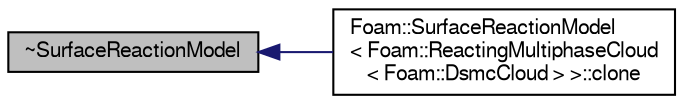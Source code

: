 digraph "~SurfaceReactionModel"
{
  bgcolor="transparent";
  edge [fontname="FreeSans",fontsize="10",labelfontname="FreeSans",labelfontsize="10"];
  node [fontname="FreeSans",fontsize="10",shape=record];
  rankdir="LR";
  Node7 [label="~SurfaceReactionModel",height=0.2,width=0.4,color="black", fillcolor="grey75", style="filled", fontcolor="black"];
  Node7 -> Node8 [dir="back",color="midnightblue",fontsize="10",style="solid",fontname="FreeSans"];
  Node8 [label="Foam::SurfaceReactionModel\l\< Foam::ReactingMultiphaseCloud\l\< Foam::DsmcCloud \> \>::clone",height=0.2,width=0.4,color="black",URL="$a23822.html#a95a64b2a3c8105f645755a2c0c4d9881",tooltip="Construct and return a clone. "];
}
